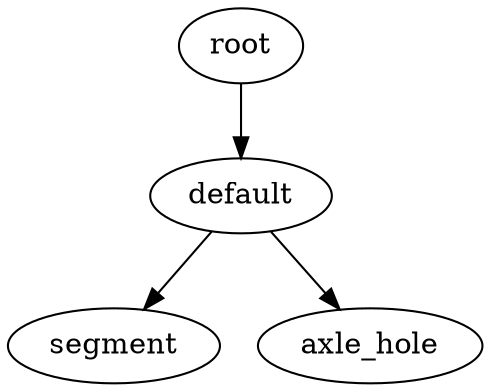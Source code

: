 digraph default {
    root_46 [label="root"];
    default_47 [label="default"];
    segment_48 [label="segment"];
    axle_hole_49 [label="axle_hole"];
    root_46 -> default_47;
    default_47 -> segment_48;
    default_47 -> axle_hole_49;
}
